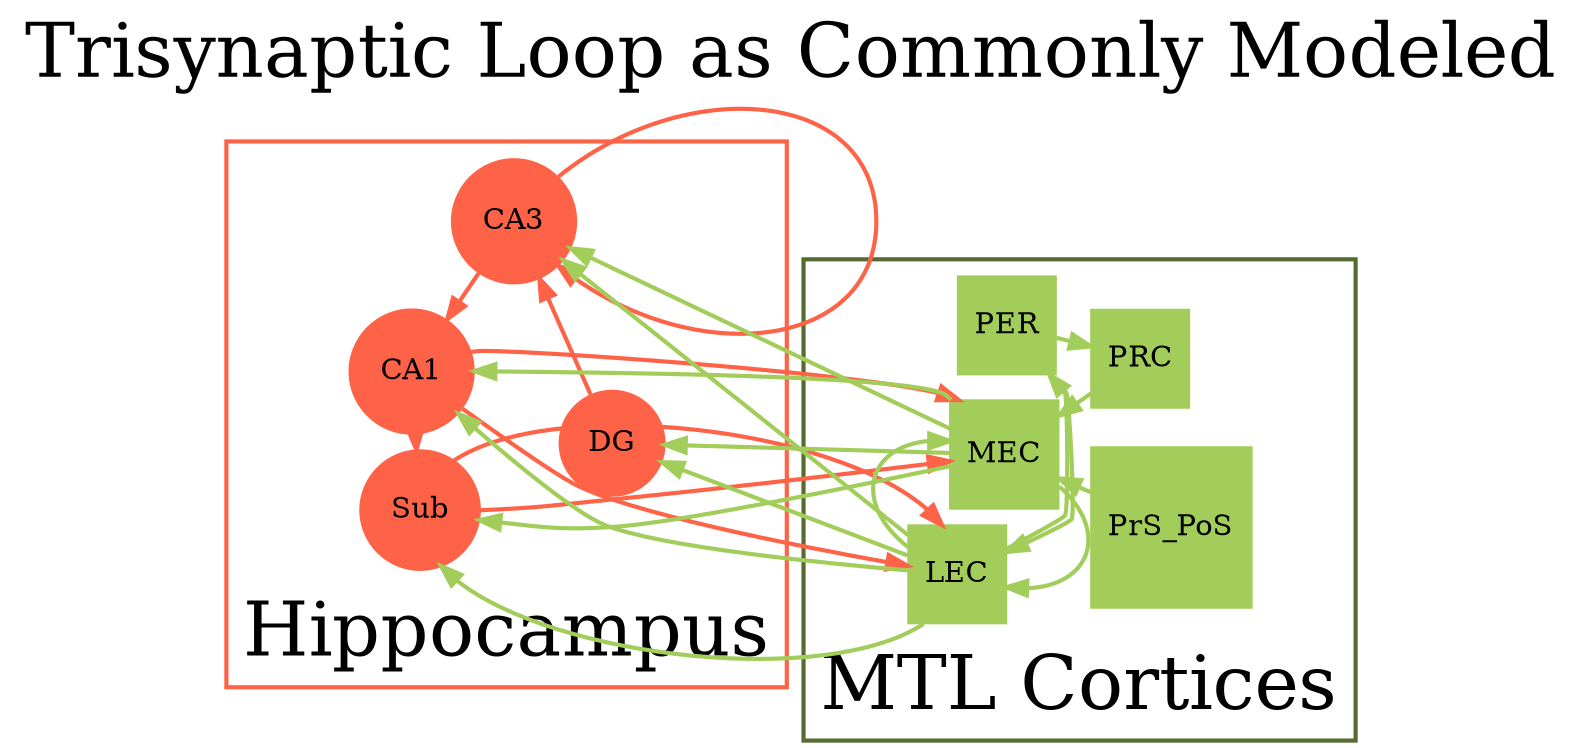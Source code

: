 digraph dot {
graph [layout = fdp, overlap = false, nodesep = 2.0, ranksep=1.5, splines = TRUE concentrate = FALSE, compound = FALSE ,K=2,labelloc="t"; label="Trisynaptic Loop as Commonly Modeled",fontsize=36]

node [shape = circle,
      style = filled,
      color = tomato]
1 [label="DG"]
2 [label="CA3"]
3 [label="CA1"]
4 [label="Sub"]

node [shape = square,
      style = filled,
      color = darkolivegreen3]
5 [label="MEC"]
6 [label="LEC"]
7 [label="PrS_PoS"]
8 [label="PER"]
9 [label="PRC"]


edge [color = tomato,penwidth=2]
1 -> {2}
2 -> {2 3}
3 -> {4 5 6}
4 -> {5 6}

edge [color = darkolivegreen3, penwidth=2]
5 -> {1 2 3 4 6}
6 -> {1 2 3 4 5 8}
7 -> {5}
8 -> {6 9}
9 -> {5}

subgraph cluster_hippocampus{
1;2;3;4
    label="Hippocampus";
    color=tomato;
    graph[layout = fdp, overlap = false, nodesep = 2.0, ranksep=1.5, splines = TRUE concentrate = FALSE, compound = TRUE,labelloc=b,penwidth = 2];
    }
subgraph cluster_MTL{
5;6;7;8;9
    label="MTL Cortices";
    color=darkolivegreen;
    graph[layout = fdp, overlap = false, nodesep = 2.0, ranksep=1.5, splines = TRUE concentrate = FALSE, compound = TRUE,labelloc=b,penwidth = 2];
    }
}
